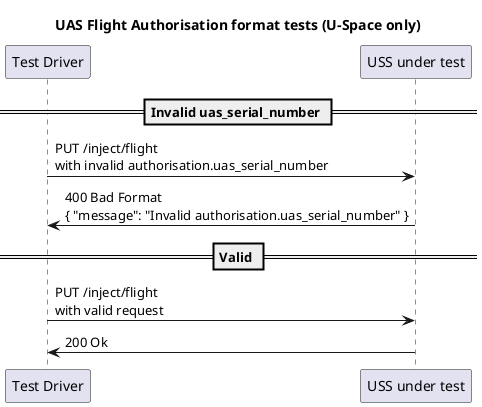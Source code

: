 @startuml
title UAS Flight Authorisation format tests (U-Space only)

participant "Test Driver" as TD
participant "USS under test" as USS

== Invalid uas_serial_number ==
TD -> USS: PUT /inject/flight\nwith invalid authorisation.uas_serial_number
TD <- USS: 400 Bad Format\n{ "message": "Invalid authorisation.uas_serial_number" }

== Valid ==
TD -> USS: PUT /inject/flight\nwith valid request
TD <- USS: 200 Ok
@enduml
